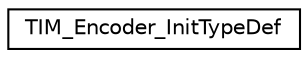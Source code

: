 digraph "Graphical Class Hierarchy"
{
 // LATEX_PDF_SIZE
  edge [fontname="Helvetica",fontsize="10",labelfontname="Helvetica",labelfontsize="10"];
  node [fontname="Helvetica",fontsize="10",shape=record];
  rankdir="LR";
  Node0 [label="TIM_Encoder_InitTypeDef",height=0.2,width=0.4,color="black", fillcolor="white", style="filled",URL="$structTIM__Encoder__InitTypeDef.html",tooltip="TIM Encoder Configuration Structure definition."];
}
